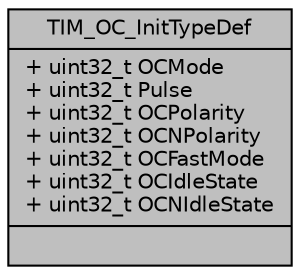 digraph "TIM_OC_InitTypeDef"
{
 // LATEX_PDF_SIZE
  edge [fontname="Helvetica",fontsize="10",labelfontname="Helvetica",labelfontsize="10"];
  node [fontname="Helvetica",fontsize="10",shape=record];
  Node1 [label="{TIM_OC_InitTypeDef\n|+ uint32_t OCMode\l+ uint32_t Pulse\l+ uint32_t OCPolarity\l+ uint32_t OCNPolarity\l+ uint32_t OCFastMode\l+ uint32_t OCIdleState\l+ uint32_t OCNIdleState\l|}",height=0.2,width=0.4,color="black", fillcolor="grey75", style="filled", fontcolor="black",tooltip="TIM Output Compare Configuration Structure definition."];
}

